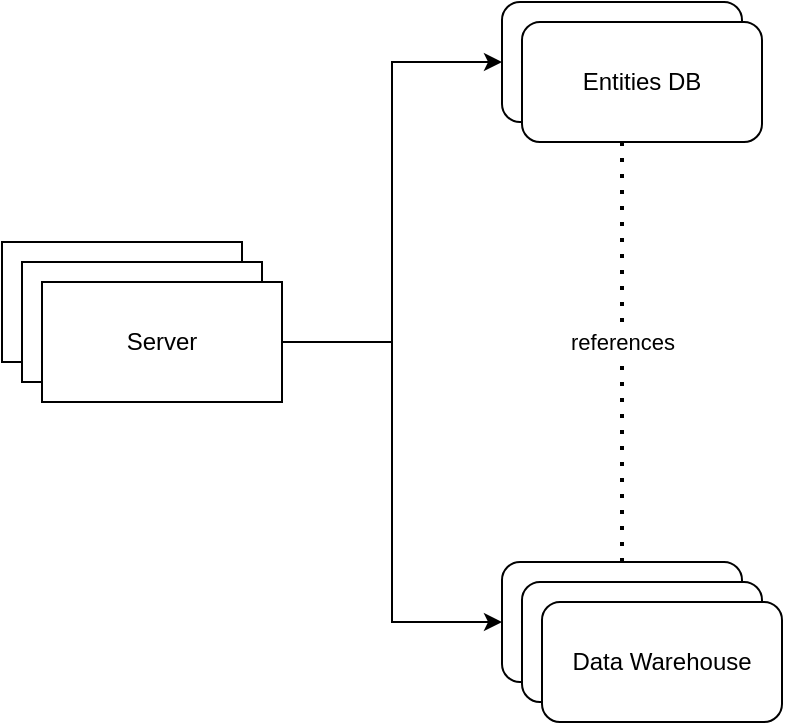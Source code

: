 <mxfile version="24.3.0" type="device">
  <diagram name="Página-1" id="IImMzdy7fr7vdYNQviXE">
    <mxGraphModel dx="1434" dy="746" grid="1" gridSize="10" guides="1" tooltips="1" connect="1" arrows="1" fold="1" page="1" pageScale="1" pageWidth="827" pageHeight="1169" math="0" shadow="0">
      <root>
        <mxCell id="0" />
        <mxCell id="1" parent="0" />
        <mxCell id="Ocwk12Y5cSqkFi2VKCqd-1" value="Server" style="rounded=0;whiteSpace=wrap;html=1;" vertex="1" parent="1">
          <mxGeometry x="320" y="300" width="120" height="60" as="geometry" />
        </mxCell>
        <mxCell id="Ocwk12Y5cSqkFi2VKCqd-3" value="Server" style="rounded=0;whiteSpace=wrap;html=1;" vertex="1" parent="1">
          <mxGeometry x="330" y="310" width="120" height="60" as="geometry" />
        </mxCell>
        <mxCell id="Ocwk12Y5cSqkFi2VKCqd-6" style="edgeStyle=orthogonalEdgeStyle;rounded=0;orthogonalLoop=1;jettySize=auto;html=1;entryX=0;entryY=0.5;entryDx=0;entryDy=0;" edge="1" parent="1" source="Ocwk12Y5cSqkFi2VKCqd-4" target="Ocwk12Y5cSqkFi2VKCqd-5">
          <mxGeometry relative="1" as="geometry" />
        </mxCell>
        <mxCell id="Ocwk12Y5cSqkFi2VKCqd-8" style="edgeStyle=orthogonalEdgeStyle;rounded=0;orthogonalLoop=1;jettySize=auto;html=1;entryX=0;entryY=0.5;entryDx=0;entryDy=0;" edge="1" parent="1" source="Ocwk12Y5cSqkFi2VKCqd-4" target="Ocwk12Y5cSqkFi2VKCqd-7">
          <mxGeometry relative="1" as="geometry" />
        </mxCell>
        <mxCell id="Ocwk12Y5cSqkFi2VKCqd-4" value="Server" style="rounded=0;whiteSpace=wrap;html=1;" vertex="1" parent="1">
          <mxGeometry x="340" y="320" width="120" height="60" as="geometry" />
        </mxCell>
        <mxCell id="Ocwk12Y5cSqkFi2VKCqd-5" value="Entities DB" style="rounded=1;whiteSpace=wrap;html=1;" vertex="1" parent="1">
          <mxGeometry x="570" y="180" width="120" height="60" as="geometry" />
        </mxCell>
        <mxCell id="Ocwk12Y5cSqkFi2VKCqd-7" value="Data Warehouse" style="rounded=1;whiteSpace=wrap;html=1;" vertex="1" parent="1">
          <mxGeometry x="570" y="460" width="120" height="60" as="geometry" />
        </mxCell>
        <mxCell id="Ocwk12Y5cSqkFi2VKCqd-9" value="" style="endArrow=none;dashed=1;html=1;dashPattern=1 3;strokeWidth=2;rounded=0;entryX=0.5;entryY=1;entryDx=0;entryDy=0;exitX=0.5;exitY=0;exitDx=0;exitDy=0;" edge="1" parent="1" source="Ocwk12Y5cSqkFi2VKCqd-7" target="Ocwk12Y5cSqkFi2VKCqd-5">
          <mxGeometry width="50" height="50" relative="1" as="geometry">
            <mxPoint x="530" y="370" as="sourcePoint" />
            <mxPoint x="580" y="320" as="targetPoint" />
          </mxGeometry>
        </mxCell>
        <mxCell id="Ocwk12Y5cSqkFi2VKCqd-10" value="references" style="edgeLabel;html=1;align=center;verticalAlign=middle;resizable=0;points=[];" vertex="1" connectable="0" parent="Ocwk12Y5cSqkFi2VKCqd-9">
          <mxGeometry x="0.236" y="-1" relative="1" as="geometry">
            <mxPoint x="-1" y="26" as="offset" />
          </mxGeometry>
        </mxCell>
        <mxCell id="Ocwk12Y5cSqkFi2VKCqd-11" value="Data Warehouse" style="rounded=1;whiteSpace=wrap;html=1;" vertex="1" parent="1">
          <mxGeometry x="580" y="470" width="120" height="60" as="geometry" />
        </mxCell>
        <mxCell id="Ocwk12Y5cSqkFi2VKCqd-12" value="Data Warehouse" style="rounded=1;whiteSpace=wrap;html=1;" vertex="1" parent="1">
          <mxGeometry x="590" y="480" width="120" height="60" as="geometry" />
        </mxCell>
        <mxCell id="Ocwk12Y5cSqkFi2VKCqd-13" value="Entities DB" style="rounded=1;whiteSpace=wrap;html=1;" vertex="1" parent="1">
          <mxGeometry x="580" y="190" width="120" height="60" as="geometry" />
        </mxCell>
      </root>
    </mxGraphModel>
  </diagram>
</mxfile>
